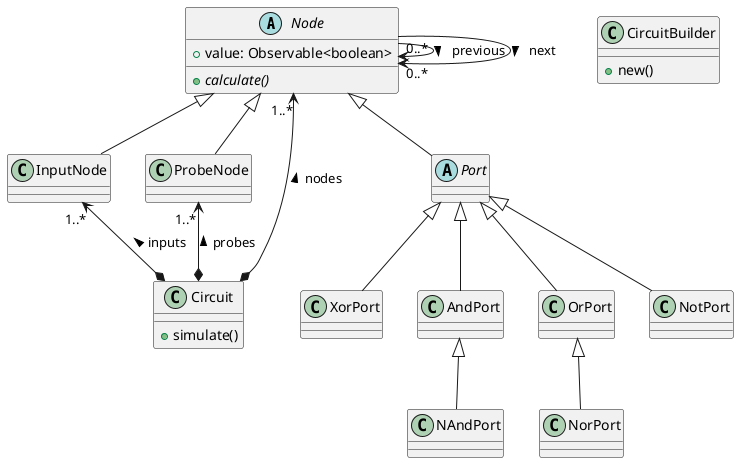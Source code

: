 @startuml

' Nodes
abstract class Node {
    +value: Observable<boolean>
    +{abstract} calculate()
}
Node --> "0..*" Node : previous >
Node --> "0..*" Node : next >

class InputNode {
}
Node <|-- InputNode

class ProbeNode {
}
Node <|-- ProbeNode

' Ports
abstract class Port {
}
Node <|-- Port

class AndPort {
}
Port <|-- AndPort

class NAndPort {
}
AndPort <|-- NAndPort

class OrPort {
}
Port <|-- OrPort

class NorPort {
}
OrPort <|-- NorPort

class NotPort {
}
Port <|-- NotPort

class XorPort {
}
Port <|-- XorPort

' Circuit
class Circuit {
    +simulate()
}
InputNode "1..*" <--* Circuit : inputs <
ProbeNode "1..*" <--* Circuit : probes <
Node "1..*" <--* Circuit : nodes <

' CircuitBuilder
class CircuitBuilder {
    +new()
}
@enduml
